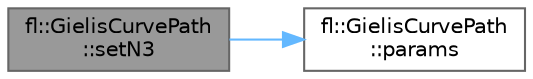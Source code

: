 digraph "fl::GielisCurvePath::setN3"
{
 // INTERACTIVE_SVG=YES
 // LATEX_PDF_SIZE
  bgcolor="transparent";
  edge [fontname=Helvetica,fontsize=10,labelfontname=Helvetica,labelfontsize=10];
  node [fontname=Helvetica,fontsize=10,shape=box,height=0.2,width=0.4];
  rankdir="LR";
  Node1 [id="Node000001",label="fl::GielisCurvePath\l::setN3",height=0.2,width=0.4,color="gray40", fillcolor="grey60", style="filled", fontcolor="black",tooltip=" "];
  Node1 -> Node2 [id="edge1_Node000001_Node000002",color="steelblue1",style="solid",tooltip=" "];
  Node2 [id="Node000002",label="fl::GielisCurvePath\l::params",height=0.2,width=0.4,color="grey40", fillcolor="white", style="filled",URL="$d1/d9f/classfl_1_1_gielis_curve_path_a2b7ba07157581b55325f5d205c14b60d.html#a2b7ba07157581b55325f5d205c14b60d",tooltip=" "];
}

